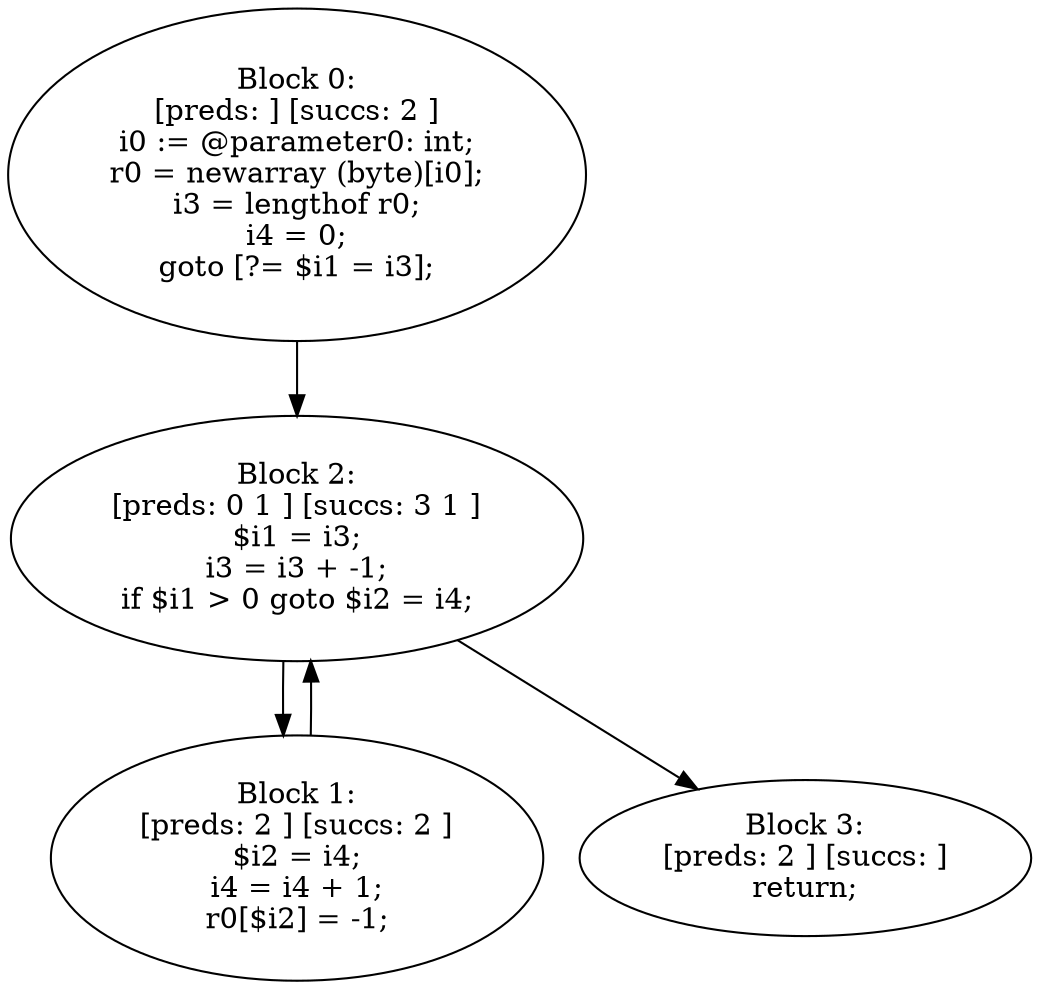 digraph "unitGraph" {
    "Block 0:
[preds: ] [succs: 2 ]
i0 := @parameter0: int;
r0 = newarray (byte)[i0];
i3 = lengthof r0;
i4 = 0;
goto [?= $i1 = i3];
"
    "Block 1:
[preds: 2 ] [succs: 2 ]
$i2 = i4;
i4 = i4 + 1;
r0[$i2] = -1;
"
    "Block 2:
[preds: 0 1 ] [succs: 3 1 ]
$i1 = i3;
i3 = i3 + -1;
if $i1 > 0 goto $i2 = i4;
"
    "Block 3:
[preds: 2 ] [succs: ]
return;
"
    "Block 0:
[preds: ] [succs: 2 ]
i0 := @parameter0: int;
r0 = newarray (byte)[i0];
i3 = lengthof r0;
i4 = 0;
goto [?= $i1 = i3];
"->"Block 2:
[preds: 0 1 ] [succs: 3 1 ]
$i1 = i3;
i3 = i3 + -1;
if $i1 > 0 goto $i2 = i4;
";
    "Block 1:
[preds: 2 ] [succs: 2 ]
$i2 = i4;
i4 = i4 + 1;
r0[$i2] = -1;
"->"Block 2:
[preds: 0 1 ] [succs: 3 1 ]
$i1 = i3;
i3 = i3 + -1;
if $i1 > 0 goto $i2 = i4;
";
    "Block 2:
[preds: 0 1 ] [succs: 3 1 ]
$i1 = i3;
i3 = i3 + -1;
if $i1 > 0 goto $i2 = i4;
"->"Block 3:
[preds: 2 ] [succs: ]
return;
";
    "Block 2:
[preds: 0 1 ] [succs: 3 1 ]
$i1 = i3;
i3 = i3 + -1;
if $i1 > 0 goto $i2 = i4;
"->"Block 1:
[preds: 2 ] [succs: 2 ]
$i2 = i4;
i4 = i4 + 1;
r0[$i2] = -1;
";
}

